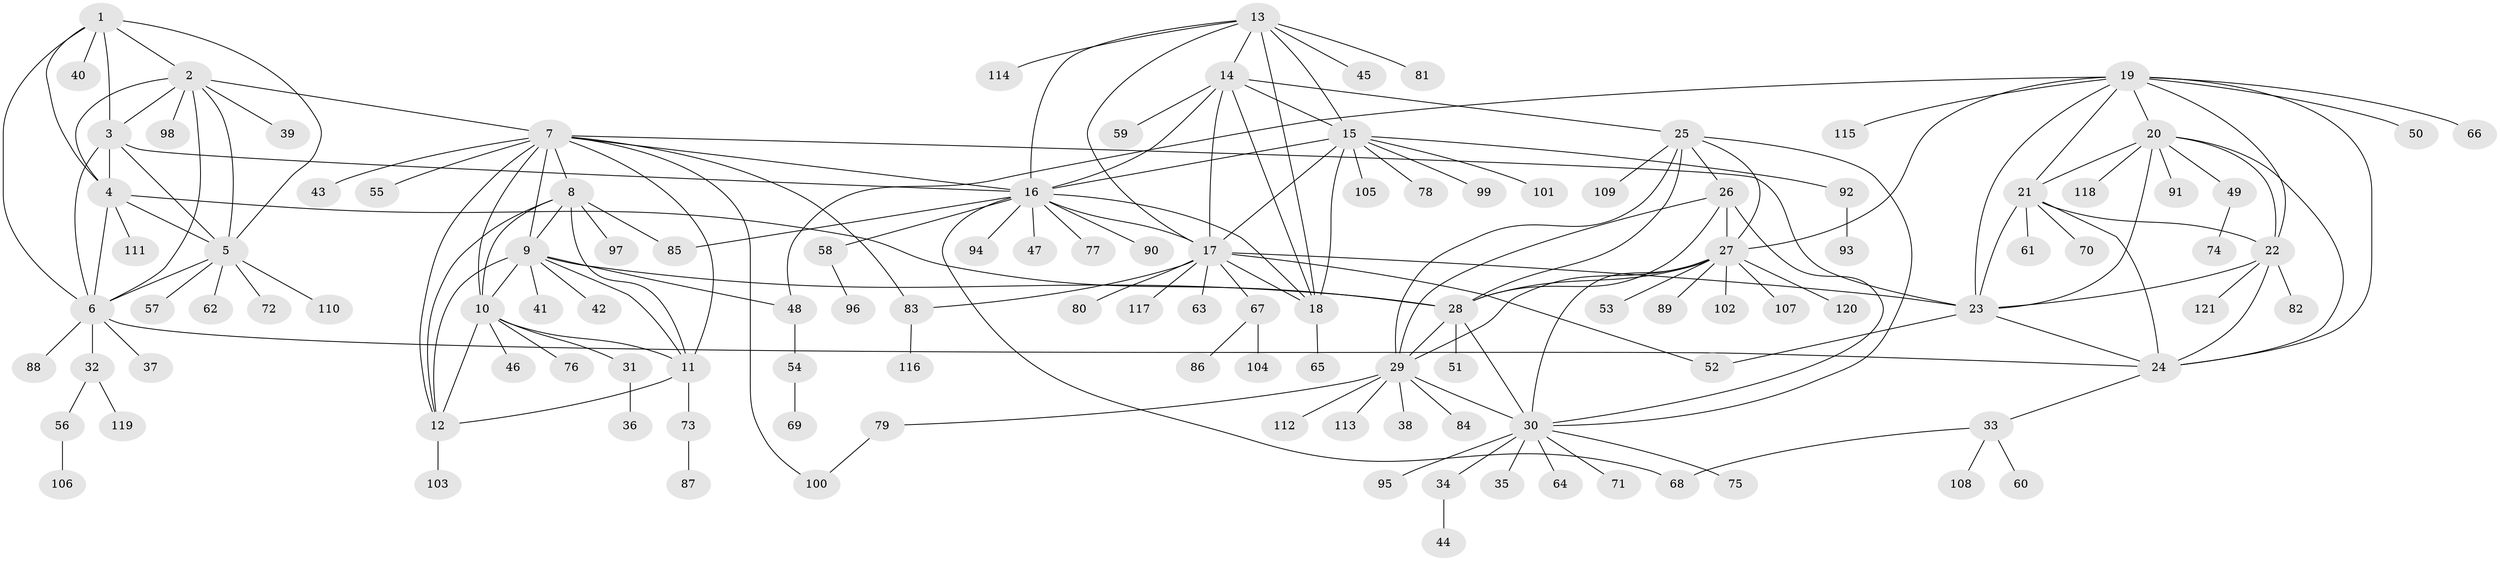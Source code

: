 // Generated by graph-tools (version 1.1) at 2025/50/03/09/25 03:50:35]
// undirected, 121 vertices, 182 edges
graph export_dot {
graph [start="1"]
  node [color=gray90,style=filled];
  1;
  2;
  3;
  4;
  5;
  6;
  7;
  8;
  9;
  10;
  11;
  12;
  13;
  14;
  15;
  16;
  17;
  18;
  19;
  20;
  21;
  22;
  23;
  24;
  25;
  26;
  27;
  28;
  29;
  30;
  31;
  32;
  33;
  34;
  35;
  36;
  37;
  38;
  39;
  40;
  41;
  42;
  43;
  44;
  45;
  46;
  47;
  48;
  49;
  50;
  51;
  52;
  53;
  54;
  55;
  56;
  57;
  58;
  59;
  60;
  61;
  62;
  63;
  64;
  65;
  66;
  67;
  68;
  69;
  70;
  71;
  72;
  73;
  74;
  75;
  76;
  77;
  78;
  79;
  80;
  81;
  82;
  83;
  84;
  85;
  86;
  87;
  88;
  89;
  90;
  91;
  92;
  93;
  94;
  95;
  96;
  97;
  98;
  99;
  100;
  101;
  102;
  103;
  104;
  105;
  106;
  107;
  108;
  109;
  110;
  111;
  112;
  113;
  114;
  115;
  116;
  117;
  118;
  119;
  120;
  121;
  1 -- 2;
  1 -- 3;
  1 -- 4;
  1 -- 5;
  1 -- 6;
  1 -- 40;
  2 -- 3;
  2 -- 4;
  2 -- 5;
  2 -- 6;
  2 -- 7;
  2 -- 39;
  2 -- 98;
  3 -- 4;
  3 -- 5;
  3 -- 6;
  3 -- 16;
  4 -- 5;
  4 -- 6;
  4 -- 28;
  4 -- 111;
  5 -- 6;
  5 -- 57;
  5 -- 62;
  5 -- 72;
  5 -- 110;
  6 -- 24;
  6 -- 32;
  6 -- 37;
  6 -- 88;
  7 -- 8;
  7 -- 9;
  7 -- 10;
  7 -- 11;
  7 -- 12;
  7 -- 16;
  7 -- 23;
  7 -- 43;
  7 -- 55;
  7 -- 83;
  7 -- 100;
  8 -- 9;
  8 -- 10;
  8 -- 11;
  8 -- 12;
  8 -- 85;
  8 -- 97;
  9 -- 10;
  9 -- 11;
  9 -- 12;
  9 -- 28;
  9 -- 41;
  9 -- 42;
  9 -- 48;
  10 -- 11;
  10 -- 12;
  10 -- 31;
  10 -- 46;
  10 -- 76;
  11 -- 12;
  11 -- 73;
  12 -- 103;
  13 -- 14;
  13 -- 15;
  13 -- 16;
  13 -- 17;
  13 -- 18;
  13 -- 45;
  13 -- 81;
  13 -- 114;
  14 -- 15;
  14 -- 16;
  14 -- 17;
  14 -- 18;
  14 -- 25;
  14 -- 59;
  15 -- 16;
  15 -- 17;
  15 -- 18;
  15 -- 78;
  15 -- 92;
  15 -- 99;
  15 -- 101;
  15 -- 105;
  16 -- 17;
  16 -- 18;
  16 -- 47;
  16 -- 58;
  16 -- 68;
  16 -- 77;
  16 -- 85;
  16 -- 90;
  16 -- 94;
  17 -- 18;
  17 -- 23;
  17 -- 52;
  17 -- 63;
  17 -- 67;
  17 -- 80;
  17 -- 83;
  17 -- 117;
  18 -- 65;
  19 -- 20;
  19 -- 21;
  19 -- 22;
  19 -- 23;
  19 -- 24;
  19 -- 27;
  19 -- 48;
  19 -- 50;
  19 -- 66;
  19 -- 115;
  20 -- 21;
  20 -- 22;
  20 -- 23;
  20 -- 24;
  20 -- 49;
  20 -- 91;
  20 -- 118;
  21 -- 22;
  21 -- 23;
  21 -- 24;
  21 -- 61;
  21 -- 70;
  22 -- 23;
  22 -- 24;
  22 -- 82;
  22 -- 121;
  23 -- 24;
  23 -- 52;
  24 -- 33;
  25 -- 26;
  25 -- 27;
  25 -- 28;
  25 -- 29;
  25 -- 30;
  25 -- 109;
  26 -- 27;
  26 -- 28;
  26 -- 29;
  26 -- 30;
  27 -- 28;
  27 -- 29;
  27 -- 30;
  27 -- 53;
  27 -- 89;
  27 -- 102;
  27 -- 107;
  27 -- 120;
  28 -- 29;
  28 -- 30;
  28 -- 51;
  29 -- 30;
  29 -- 38;
  29 -- 79;
  29 -- 84;
  29 -- 112;
  29 -- 113;
  30 -- 34;
  30 -- 35;
  30 -- 64;
  30 -- 71;
  30 -- 75;
  30 -- 95;
  31 -- 36;
  32 -- 56;
  32 -- 119;
  33 -- 60;
  33 -- 68;
  33 -- 108;
  34 -- 44;
  48 -- 54;
  49 -- 74;
  54 -- 69;
  56 -- 106;
  58 -- 96;
  67 -- 86;
  67 -- 104;
  73 -- 87;
  79 -- 100;
  83 -- 116;
  92 -- 93;
}

